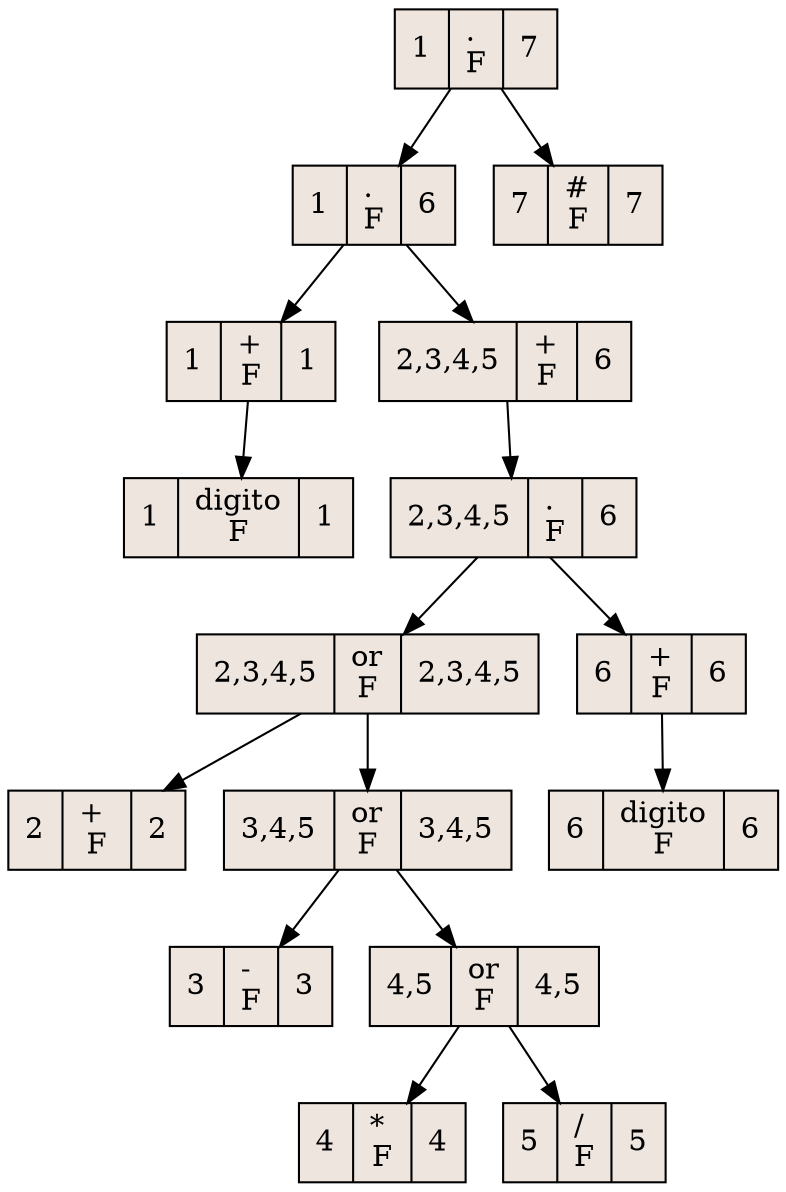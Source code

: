 digraph grafica{
rankdir=TB;
node [shape = record, style=filled, fillcolor=seashell2];
nodo66 [ label ="1|.\lF|7"];
nodo64 [ label ="1|.\lF|6"];
nodo63 [ label ="1|+\lF|1"];
nodo62 [ label ="1|digito\lF|1"];
nodo63->nodo62
nodo64->nodo63
nodo61 [ label ="2,3,4,5|+\lF|6"];
nodo60 [ label ="2,3,4,5|.\lF|6"];
nodo59 [ label ="2,3,4,5|or\lF|2,3,4,5"];
nodo58 [ label ="2| + \lF|2"];
nodo59->nodo58
nodo57 [ label ="3,4,5|or\lF|3,4,5"];
nodo56 [ label ="3| - \lF|3"];
nodo57->nodo56
nodo55 [ label ="4,5|or\lF|4,5"];
nodo54 [ label ="4| * \lF|4"];
nodo55->nodo54
nodo53 [ label ="5| / \lF|5"];
nodo55->nodo53
nodo57->nodo55
nodo59->nodo57
nodo60->nodo59
nodo52 [ label ="6|+\lF|6"];
nodo51 [ label ="6|digito\lF|6"];
nodo52->nodo51
nodo60->nodo52
nodo61->nodo60
nodo64->nodo61
nodo66->nodo64
nodo65 [ label ="7|#\lF|7"];
nodo66->nodo65
}
